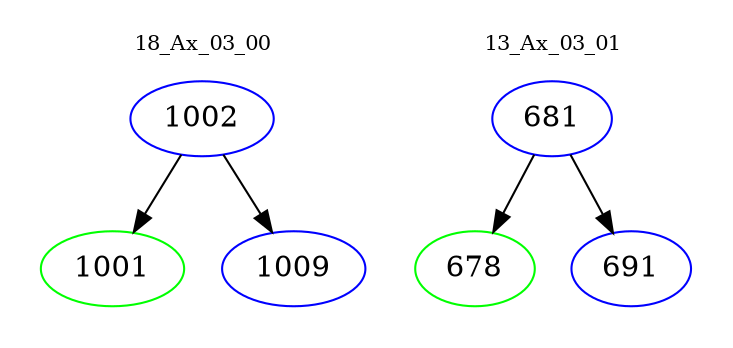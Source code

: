 digraph{
subgraph cluster_0 {
color = white
label = "18_Ax_03_00";
fontsize=10;
T0_1002 [label="1002", color="blue"]
T0_1002 -> T0_1001 [color="black"]
T0_1001 [label="1001", color="green"]
T0_1002 -> T0_1009 [color="black"]
T0_1009 [label="1009", color="blue"]
}
subgraph cluster_1 {
color = white
label = "13_Ax_03_01";
fontsize=10;
T1_681 [label="681", color="blue"]
T1_681 -> T1_678 [color="black"]
T1_678 [label="678", color="green"]
T1_681 -> T1_691 [color="black"]
T1_691 [label="691", color="blue"]
}
}
